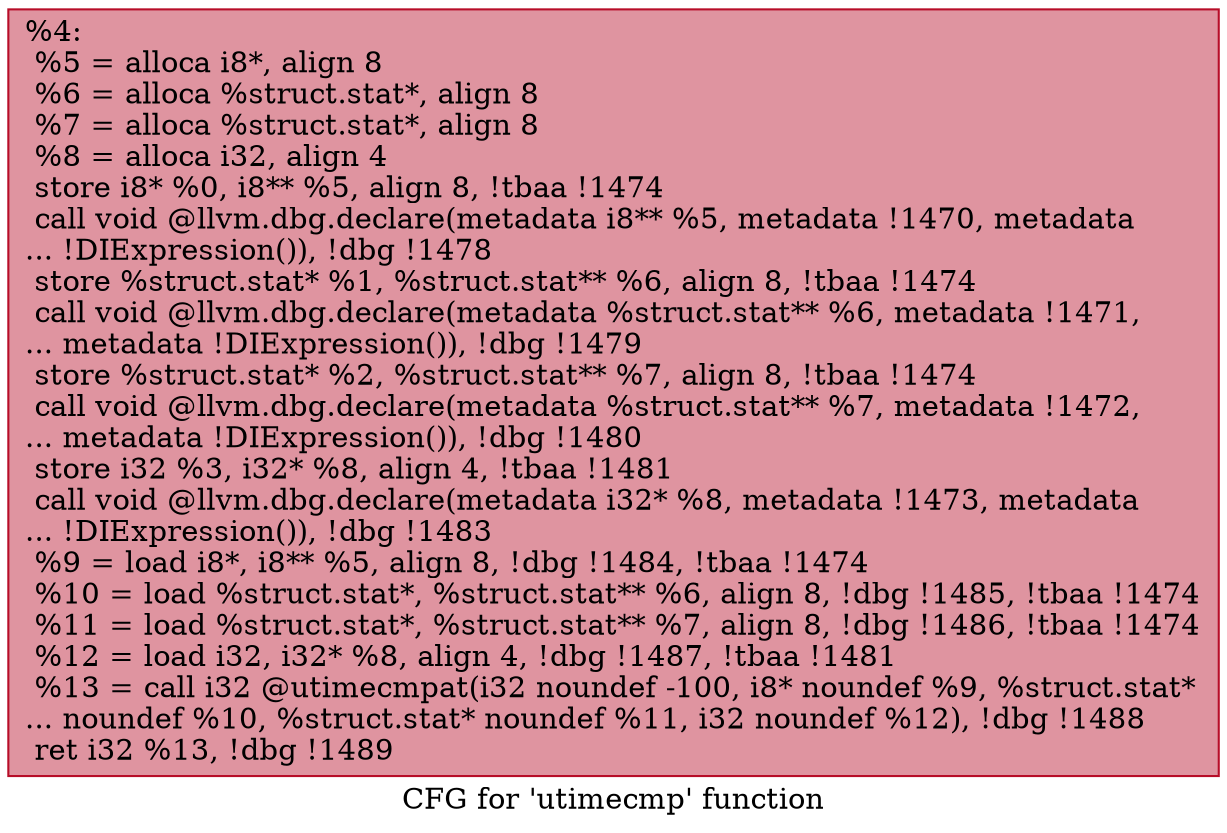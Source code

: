 digraph "CFG for 'utimecmp' function" {
	label="CFG for 'utimecmp' function";

	Node0x1174bc0 [shape=record,color="#b70d28ff", style=filled, fillcolor="#b70d2870",label="{%4:\l  %5 = alloca i8*, align 8\l  %6 = alloca %struct.stat*, align 8\l  %7 = alloca %struct.stat*, align 8\l  %8 = alloca i32, align 4\l  store i8* %0, i8** %5, align 8, !tbaa !1474\l  call void @llvm.dbg.declare(metadata i8** %5, metadata !1470, metadata\l... !DIExpression()), !dbg !1478\l  store %struct.stat* %1, %struct.stat** %6, align 8, !tbaa !1474\l  call void @llvm.dbg.declare(metadata %struct.stat** %6, metadata !1471,\l... metadata !DIExpression()), !dbg !1479\l  store %struct.stat* %2, %struct.stat** %7, align 8, !tbaa !1474\l  call void @llvm.dbg.declare(metadata %struct.stat** %7, metadata !1472,\l... metadata !DIExpression()), !dbg !1480\l  store i32 %3, i32* %8, align 4, !tbaa !1481\l  call void @llvm.dbg.declare(metadata i32* %8, metadata !1473, metadata\l... !DIExpression()), !dbg !1483\l  %9 = load i8*, i8** %5, align 8, !dbg !1484, !tbaa !1474\l  %10 = load %struct.stat*, %struct.stat** %6, align 8, !dbg !1485, !tbaa !1474\l  %11 = load %struct.stat*, %struct.stat** %7, align 8, !dbg !1486, !tbaa !1474\l  %12 = load i32, i32* %8, align 4, !dbg !1487, !tbaa !1481\l  %13 = call i32 @utimecmpat(i32 noundef -100, i8* noundef %9, %struct.stat*\l... noundef %10, %struct.stat* noundef %11, i32 noundef %12), !dbg !1488\l  ret i32 %13, !dbg !1489\l}"];
}
